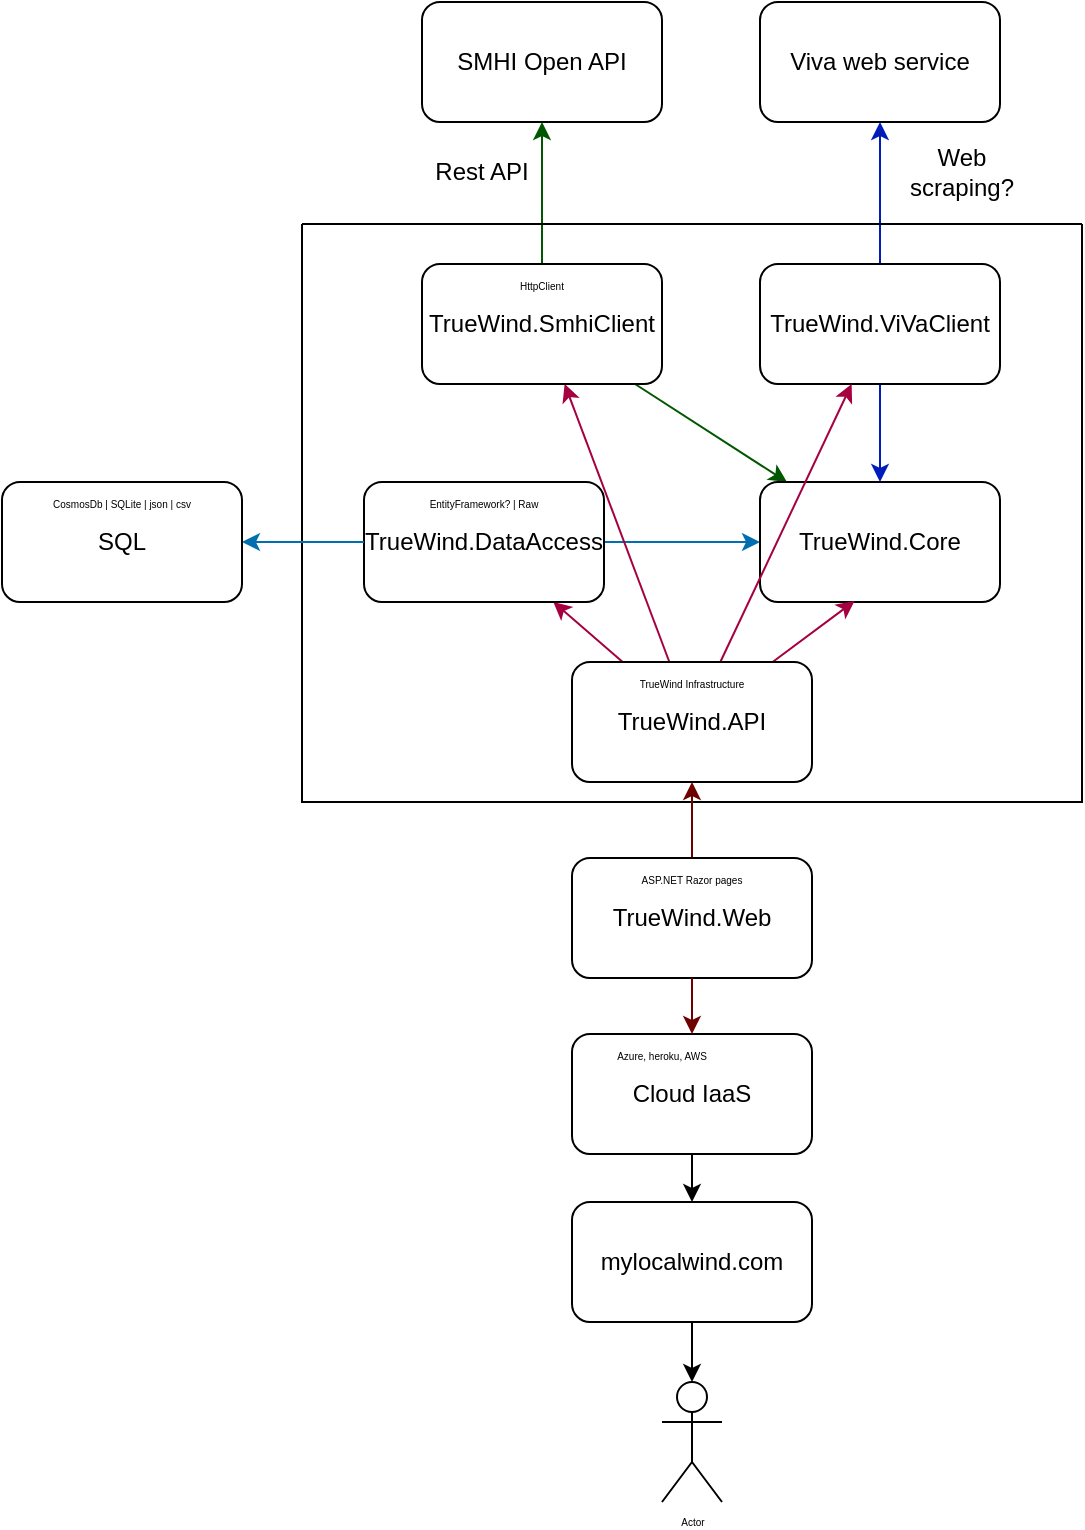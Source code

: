 <mxfile>
    <diagram id="wrWJDSsSHIZ2jDOjtseA" name="Page-1">
        <mxGraphModel dx="623" dy="345" grid="1" gridSize="10" guides="1" tooltips="1" connect="1" arrows="1" fold="1" page="1" pageScale="1" pageWidth="850" pageHeight="1100" math="0" shadow="0">
            <root>
                <mxCell id="0"/>
                <mxCell id="1" parent="0"/>
                <mxCell id="2" value="SMHI Open API" style="rounded=1;whiteSpace=wrap;html=1;" vertex="1" parent="1">
                    <mxGeometry x="320" y="30" width="120" height="60" as="geometry"/>
                </mxCell>
                <mxCell id="5" style="edgeStyle=none;html=1;entryX=0.5;entryY=1;entryDx=0;entryDy=0;fillColor=#008a00;strokeColor=#005700;" edge="1" parent="1" source="3" target="2">
                    <mxGeometry relative="1" as="geometry"/>
                </mxCell>
                <mxCell id="10" style="edgeStyle=none;html=1;entryX=0.5;entryY=1;entryDx=0;entryDy=0;fillColor=#0050ef;strokeColor=#001DBC;" edge="1" parent="1" source="7" target="9">
                    <mxGeometry relative="1" as="geometry"/>
                </mxCell>
                <mxCell id="9" value="Viva web service" style="rounded=1;whiteSpace=wrap;html=1;" vertex="1" parent="1">
                    <mxGeometry x="489" y="30" width="120" height="60" as="geometry"/>
                </mxCell>
                <mxCell id="11" value="Rest API" style="text;html=1;strokeColor=none;fillColor=none;align=center;verticalAlign=middle;whiteSpace=wrap;rounded=0;" vertex="1" parent="1">
                    <mxGeometry x="320" y="100" width="60" height="30" as="geometry"/>
                </mxCell>
                <mxCell id="12" value="Web scraping?" style="text;html=1;strokeColor=none;fillColor=none;align=center;verticalAlign=middle;whiteSpace=wrap;rounded=0;" vertex="1" parent="1">
                    <mxGeometry x="560" y="100" width="60" height="30" as="geometry"/>
                </mxCell>
                <mxCell id="13" value="" style="swimlane;startSize=0;" vertex="1" parent="1">
                    <mxGeometry x="260" y="141" width="390" height="289" as="geometry">
                        <mxRectangle x="241" y="141" width="50" height="40" as="alternateBounds"/>
                    </mxGeometry>
                </mxCell>
                <mxCell id="22" style="edgeStyle=none;html=1;fillColor=#008a00;strokeColor=#005700;" edge="1" parent="13" source="3" target="15">
                    <mxGeometry relative="1" as="geometry"/>
                </mxCell>
                <mxCell id="24" style="edgeStyle=none;html=1;fillColor=#1ba1e2;strokeColor=#006EAF;" edge="1" parent="13" source="16" target="15">
                    <mxGeometry relative="1" as="geometry"/>
                </mxCell>
                <mxCell id="15" value="TrueWind.Core" style="rounded=1;whiteSpace=wrap;html=1;" vertex="1" parent="13">
                    <mxGeometry x="229" y="129" width="120" height="60" as="geometry"/>
                </mxCell>
                <mxCell id="23" style="edgeStyle=none;html=1;fillColor=#0050ef;strokeColor=#001DBC;" edge="1" parent="13" source="7" target="15">
                    <mxGeometry relative="1" as="geometry"/>
                </mxCell>
                <mxCell id="7" value="TrueWind.ViVaClient" style="rounded=1;whiteSpace=wrap;html=1;" vertex="1" parent="13">
                    <mxGeometry x="229" y="20" width="120" height="60" as="geometry"/>
                </mxCell>
                <mxCell id="26" style="edgeStyle=none;html=1;fillColor=#d80073;strokeColor=#A50040;" edge="1" parent="13" source="25" target="16">
                    <mxGeometry relative="1" as="geometry"/>
                </mxCell>
                <mxCell id="27" style="edgeStyle=none;html=1;fillColor=#d80073;strokeColor=#A50040;" edge="1" parent="13" source="25" target="3">
                    <mxGeometry relative="1" as="geometry"/>
                </mxCell>
                <mxCell id="28" style="edgeStyle=none;html=1;fillColor=#d80073;strokeColor=#A50040;" edge="1" parent="13" source="25" target="7">
                    <mxGeometry relative="1" as="geometry"/>
                </mxCell>
                <mxCell id="29" style="edgeStyle=none;html=1;entryX=0.394;entryY=0.992;entryDx=0;entryDy=0;entryPerimeter=0;fillColor=#d80073;strokeColor=#A50040;" edge="1" parent="13" source="25" target="15">
                    <mxGeometry relative="1" as="geometry"/>
                </mxCell>
                <mxCell id="25" value="TrueWind.API" style="rounded=1;whiteSpace=wrap;html=1;" vertex="1" parent="13">
                    <mxGeometry x="135" y="219" width="120" height="60" as="geometry"/>
                </mxCell>
                <mxCell id="31" style="edgeStyle=none;html=1;fillColor=#a20025;strokeColor=#6F0000;" edge="1" parent="13" source="30" target="25">
                    <mxGeometry relative="1" as="geometry"/>
                </mxCell>
                <mxCell id="37" value="" style="group" vertex="1" connectable="0" parent="13">
                    <mxGeometry x="135" y="317" width="120" height="60" as="geometry"/>
                </mxCell>
                <mxCell id="30" value="TrueWind.Web" style="rounded=1;whiteSpace=wrap;html=1;" vertex="1" parent="37">
                    <mxGeometry width="120" height="60" as="geometry"/>
                </mxCell>
                <mxCell id="33" value="ASP.NET Razor pages" style="text;html=1;strokeColor=none;fillColor=none;align=center;verticalAlign=middle;whiteSpace=wrap;rounded=0;fontSize=5;" vertex="1" parent="37">
                    <mxGeometry x="30" width="60" height="19" as="geometry"/>
                </mxCell>
                <mxCell id="38" value="" style="group" vertex="1" connectable="0" parent="13">
                    <mxGeometry x="60" y="20" width="120" height="60" as="geometry"/>
                </mxCell>
                <mxCell id="3" value="TrueWind.SmhiClient" style="rounded=1;whiteSpace=wrap;html=1;" vertex="1" parent="38">
                    <mxGeometry width="120" height="60" as="geometry"/>
                </mxCell>
                <mxCell id="35" value="HttpClient" style="text;html=1;strokeColor=none;fillColor=none;align=center;verticalAlign=middle;whiteSpace=wrap;rounded=0;fontSize=5;" vertex="1" parent="38">
                    <mxGeometry x="30" width="60" height="19" as="geometry"/>
                </mxCell>
                <mxCell id="84" value="TrueWind Infrastructure" style="text;html=1;strokeColor=none;fillColor=none;align=center;verticalAlign=middle;whiteSpace=wrap;rounded=0;fontSize=5;" vertex="1" parent="13">
                    <mxGeometry x="165" y="219" width="60" height="19" as="geometry"/>
                </mxCell>
                <mxCell id="85" value="" style="group" vertex="1" connectable="0" parent="13">
                    <mxGeometry x="31" y="129" width="120" height="60" as="geometry"/>
                </mxCell>
                <mxCell id="16" value="TrueWind.DataAccess" style="rounded=1;whiteSpace=wrap;html=1;" vertex="1" parent="85">
                    <mxGeometry width="120" height="60" as="geometry"/>
                </mxCell>
                <mxCell id="45" value="EntityFramework? | Raw" style="text;html=1;strokeColor=none;fillColor=none;align=center;verticalAlign=middle;whiteSpace=wrap;rounded=0;fontSize=5;" vertex="1" parent="85">
                    <mxGeometry x="30" width="60" height="19" as="geometry"/>
                </mxCell>
                <mxCell id="21" style="edgeStyle=none;html=1;entryX=1;entryY=0.5;entryDx=0;entryDy=0;fillColor=#1ba1e2;strokeColor=#006EAF;" edge="1" parent="1" source="16" target="17">
                    <mxGeometry relative="1" as="geometry"/>
                </mxCell>
                <mxCell id="39" value="" style="group" vertex="1" connectable="0" parent="1">
                    <mxGeometry x="110" y="270" width="120" height="60" as="geometry"/>
                </mxCell>
                <mxCell id="17" value="SQL" style="rounded=1;whiteSpace=wrap;html=1;" vertex="1" parent="39">
                    <mxGeometry width="120" height="60" as="geometry"/>
                </mxCell>
                <mxCell id="36" value="CosmosDb | SQLite | json | csv" style="text;html=1;strokeColor=none;fillColor=none;align=center;verticalAlign=middle;whiteSpace=wrap;rounded=0;fontSize=5;" vertex="1" parent="39">
                    <mxGeometry x="20" width="80" height="19" as="geometry"/>
                </mxCell>
                <mxCell id="74" style="edgeStyle=none;html=1;entryX=0.5;entryY=0;entryDx=0;entryDy=0;fontSize=5;exitX=0.5;exitY=1;exitDx=0;exitDy=0;" edge="1" parent="1" source="40" target="73">
                    <mxGeometry relative="1" as="geometry">
                        <mxPoint x="450" y="606" as="sourcePoint"/>
                    </mxGeometry>
                </mxCell>
                <mxCell id="40" value="Cloud IaaS" style="rounded=1;whiteSpace=wrap;html=1;" vertex="1" parent="1">
                    <mxGeometry x="395" y="546" width="120" height="60" as="geometry"/>
                </mxCell>
                <mxCell id="41" style="edgeStyle=none;html=1;entryX=0.5;entryY=0;entryDx=0;entryDy=0;fontSize=5;fillColor=#a20025;strokeColor=#6F0000;" edge="1" parent="1" source="30" target="40">
                    <mxGeometry relative="1" as="geometry"/>
                </mxCell>
                <mxCell id="76" style="edgeStyle=none;html=1;fontSize=5;" edge="1" parent="1" source="73">
                    <mxGeometry relative="1" as="geometry">
                        <mxPoint x="455" y="720" as="targetPoint"/>
                    </mxGeometry>
                </mxCell>
                <mxCell id="73" value="mylocalwind.com" style="rounded=1;whiteSpace=wrap;html=1;" vertex="1" parent="1">
                    <mxGeometry x="395" y="630" width="120" height="60" as="geometry"/>
                </mxCell>
                <mxCell id="77" value="Actor" style="shape=umlActor;verticalLabelPosition=bottom;verticalAlign=top;html=1;outlineConnect=0;fontSize=5;" vertex="1" parent="1">
                    <mxGeometry x="440" y="720" width="30" height="60" as="geometry"/>
                </mxCell>
                <mxCell id="83" value="Azure, heroku, AWS" style="text;html=1;strokeColor=none;fillColor=none;align=center;verticalAlign=middle;whiteSpace=wrap;rounded=0;fontSize=5;" vertex="1" parent="1">
                    <mxGeometry x="410" y="546" width="60" height="19" as="geometry"/>
                </mxCell>
            </root>
        </mxGraphModel>
    </diagram>
</mxfile>